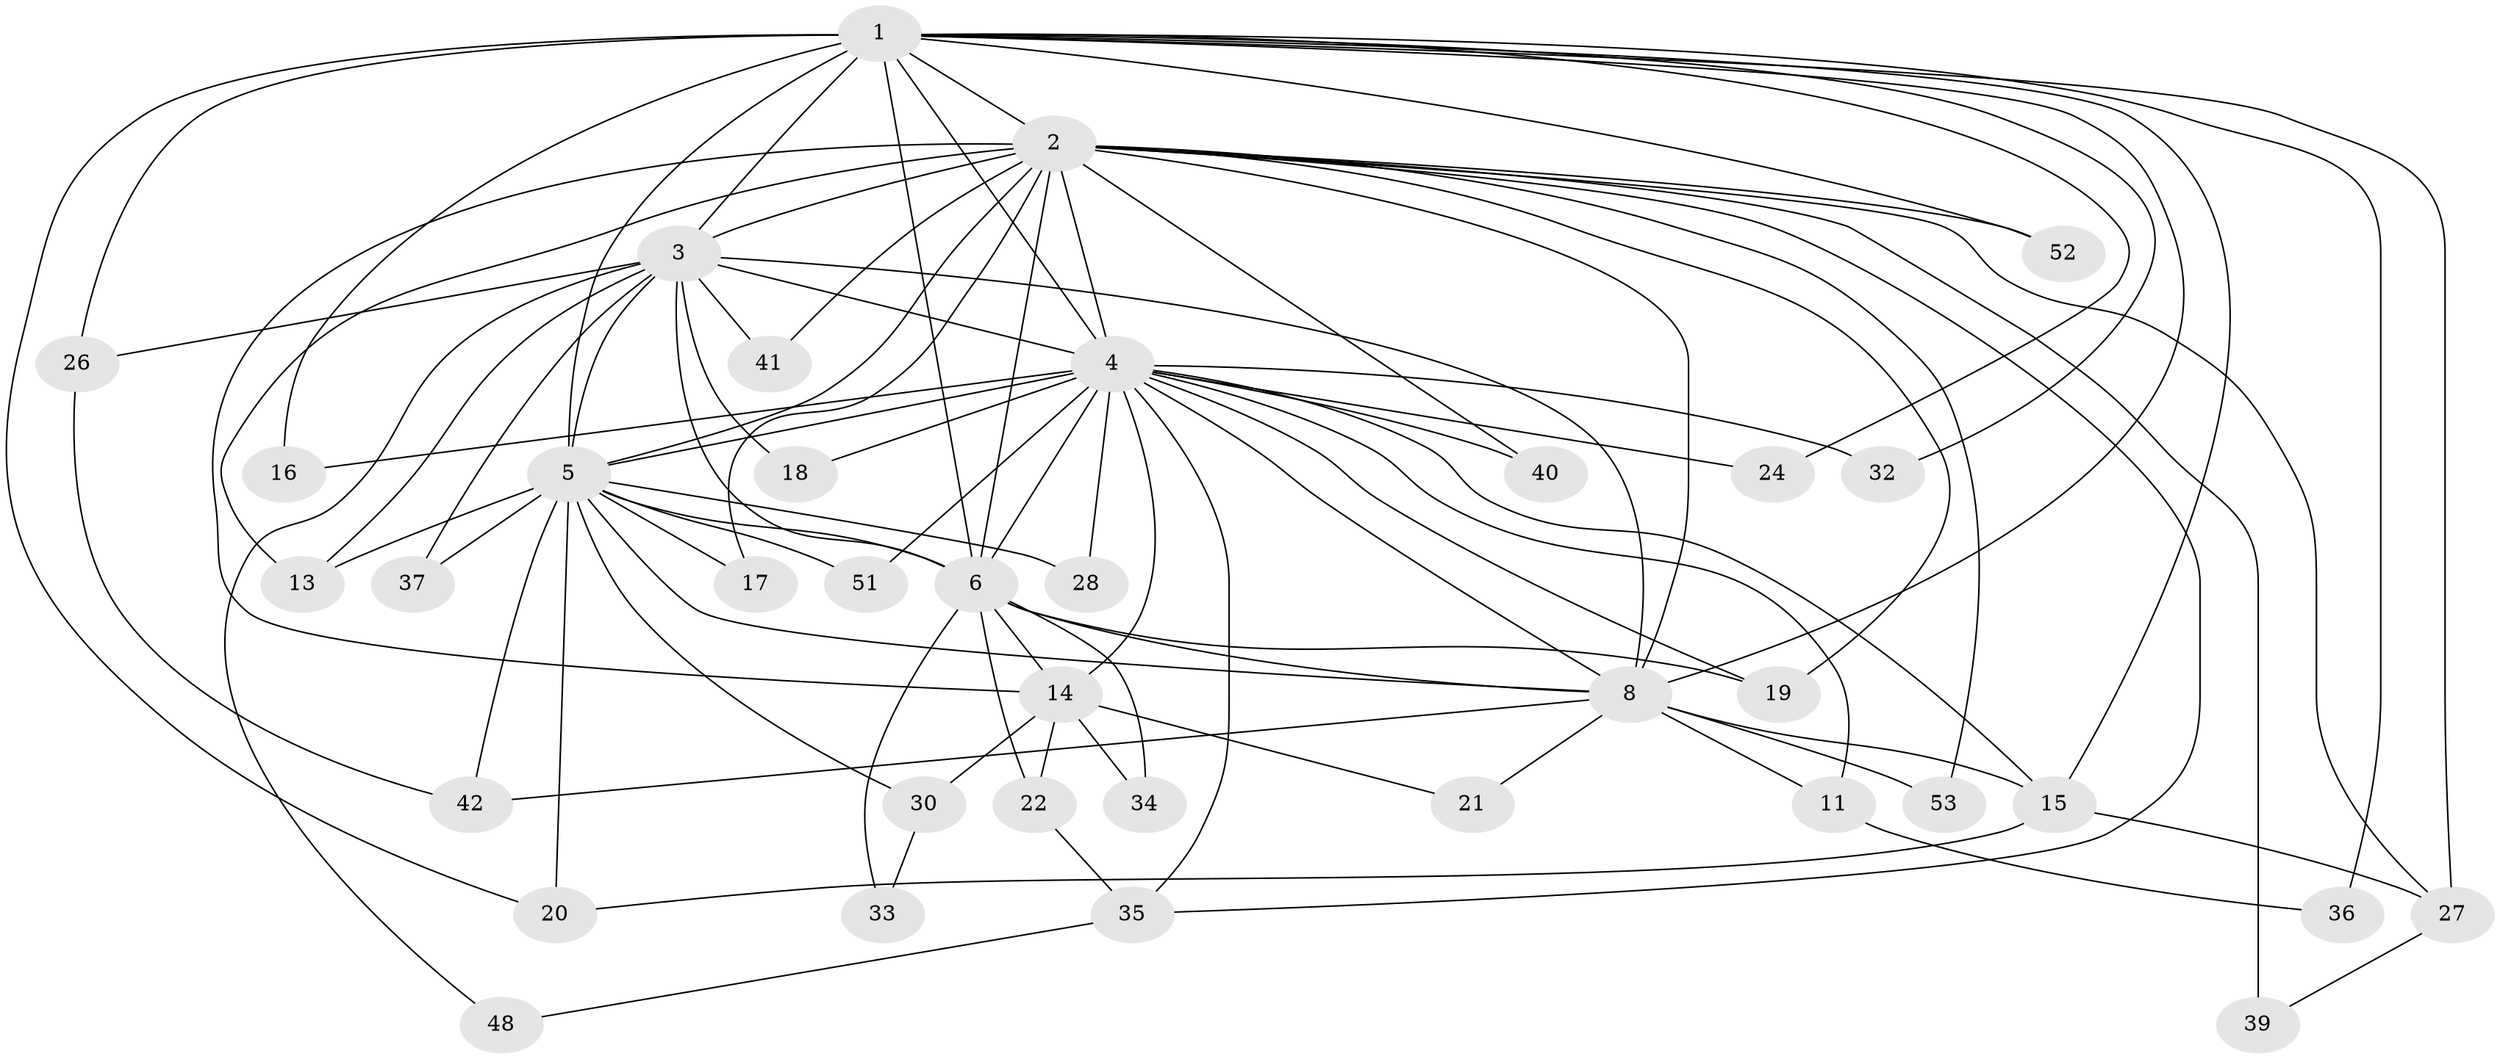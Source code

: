 // original degree distribution, {13: 0.018867924528301886, 14: 0.05660377358490566, 16: 0.05660377358490566, 17: 0.03773584905660377, 15: 0.018867924528301886, 3: 0.2641509433962264, 7: 0.018867924528301886, 5: 0.018867924528301886, 2: 0.49056603773584906, 4: 0.018867924528301886}
// Generated by graph-tools (version 1.1) at 2025/41/03/06/25 10:41:43]
// undirected, 37 vertices, 89 edges
graph export_dot {
graph [start="1"]
  node [color=gray90,style=filled];
  1 [super="+7"];
  2 [super="+9"];
  3 [super="+38"];
  4 [super="+10"];
  5 [super="+29"];
  6 [super="+23"];
  8 [super="+12"];
  11;
  13 [super="+25"];
  14 [super="+43"];
  15 [super="+49"];
  16;
  17;
  18;
  19 [super="+31"];
  20 [super="+46"];
  21;
  22;
  24;
  26;
  27 [super="+44"];
  28;
  30;
  32;
  33;
  34;
  35 [super="+47"];
  36;
  37;
  39 [super="+45"];
  40;
  41;
  42 [super="+50"];
  48;
  51;
  52;
  53;
  1 -- 2 [weight=4];
  1 -- 3 [weight=2];
  1 -- 4 [weight=4];
  1 -- 5 [weight=2];
  1 -- 6 [weight=2];
  1 -- 8 [weight=2];
  1 -- 15;
  1 -- 24;
  1 -- 26;
  1 -- 52;
  1 -- 32;
  1 -- 36;
  1 -- 16;
  1 -- 20;
  1 -- 27;
  2 -- 3 [weight=2];
  2 -- 4 [weight=4];
  2 -- 5 [weight=3];
  2 -- 6 [weight=2];
  2 -- 8 [weight=2];
  2 -- 35;
  2 -- 39 [weight=2];
  2 -- 40;
  2 -- 41;
  2 -- 17;
  2 -- 52;
  2 -- 53;
  2 -- 27;
  2 -- 13;
  2 -- 19;
  2 -- 14;
  3 -- 4 [weight=3];
  3 -- 5;
  3 -- 6;
  3 -- 8;
  3 -- 13;
  3 -- 18;
  3 -- 26;
  3 -- 37;
  3 -- 41;
  3 -- 48;
  4 -- 5 [weight=2];
  4 -- 6 [weight=3];
  4 -- 8 [weight=2];
  4 -- 11;
  4 -- 15;
  4 -- 18;
  4 -- 28;
  4 -- 51;
  4 -- 32;
  4 -- 40;
  4 -- 14;
  4 -- 16;
  4 -- 19;
  4 -- 24;
  4 -- 35;
  5 -- 6;
  5 -- 8;
  5 -- 13;
  5 -- 17;
  5 -- 20;
  5 -- 28;
  5 -- 37;
  5 -- 42;
  5 -- 51;
  5 -- 30;
  6 -- 8 [weight=2];
  6 -- 14;
  6 -- 19;
  6 -- 22;
  6 -- 34;
  6 -- 33;
  8 -- 11;
  8 -- 21;
  8 -- 53;
  8 -- 42;
  8 -- 15;
  11 -- 36;
  14 -- 21;
  14 -- 22;
  14 -- 30;
  14 -- 34;
  15 -- 20;
  15 -- 27;
  22 -- 35;
  26 -- 42;
  27 -- 39;
  30 -- 33;
  35 -- 48;
}
